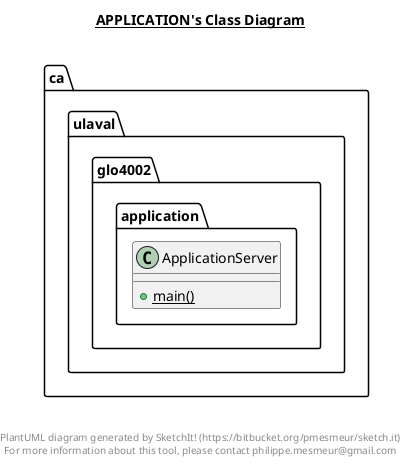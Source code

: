 @startuml

title __APPLICATION's Class Diagram__\n

  namespace ca.ulaval.glo4002.application {
    class ca.ulaval.glo4002.application.ApplicationServer {
        {static} + main()
    }
  }
  



right footer


PlantUML diagram generated by SketchIt! (https://bitbucket.org/pmesmeur/sketch.it)
For more information about this tool, please contact philippe.mesmeur@gmail.com
endfooter

@enduml

